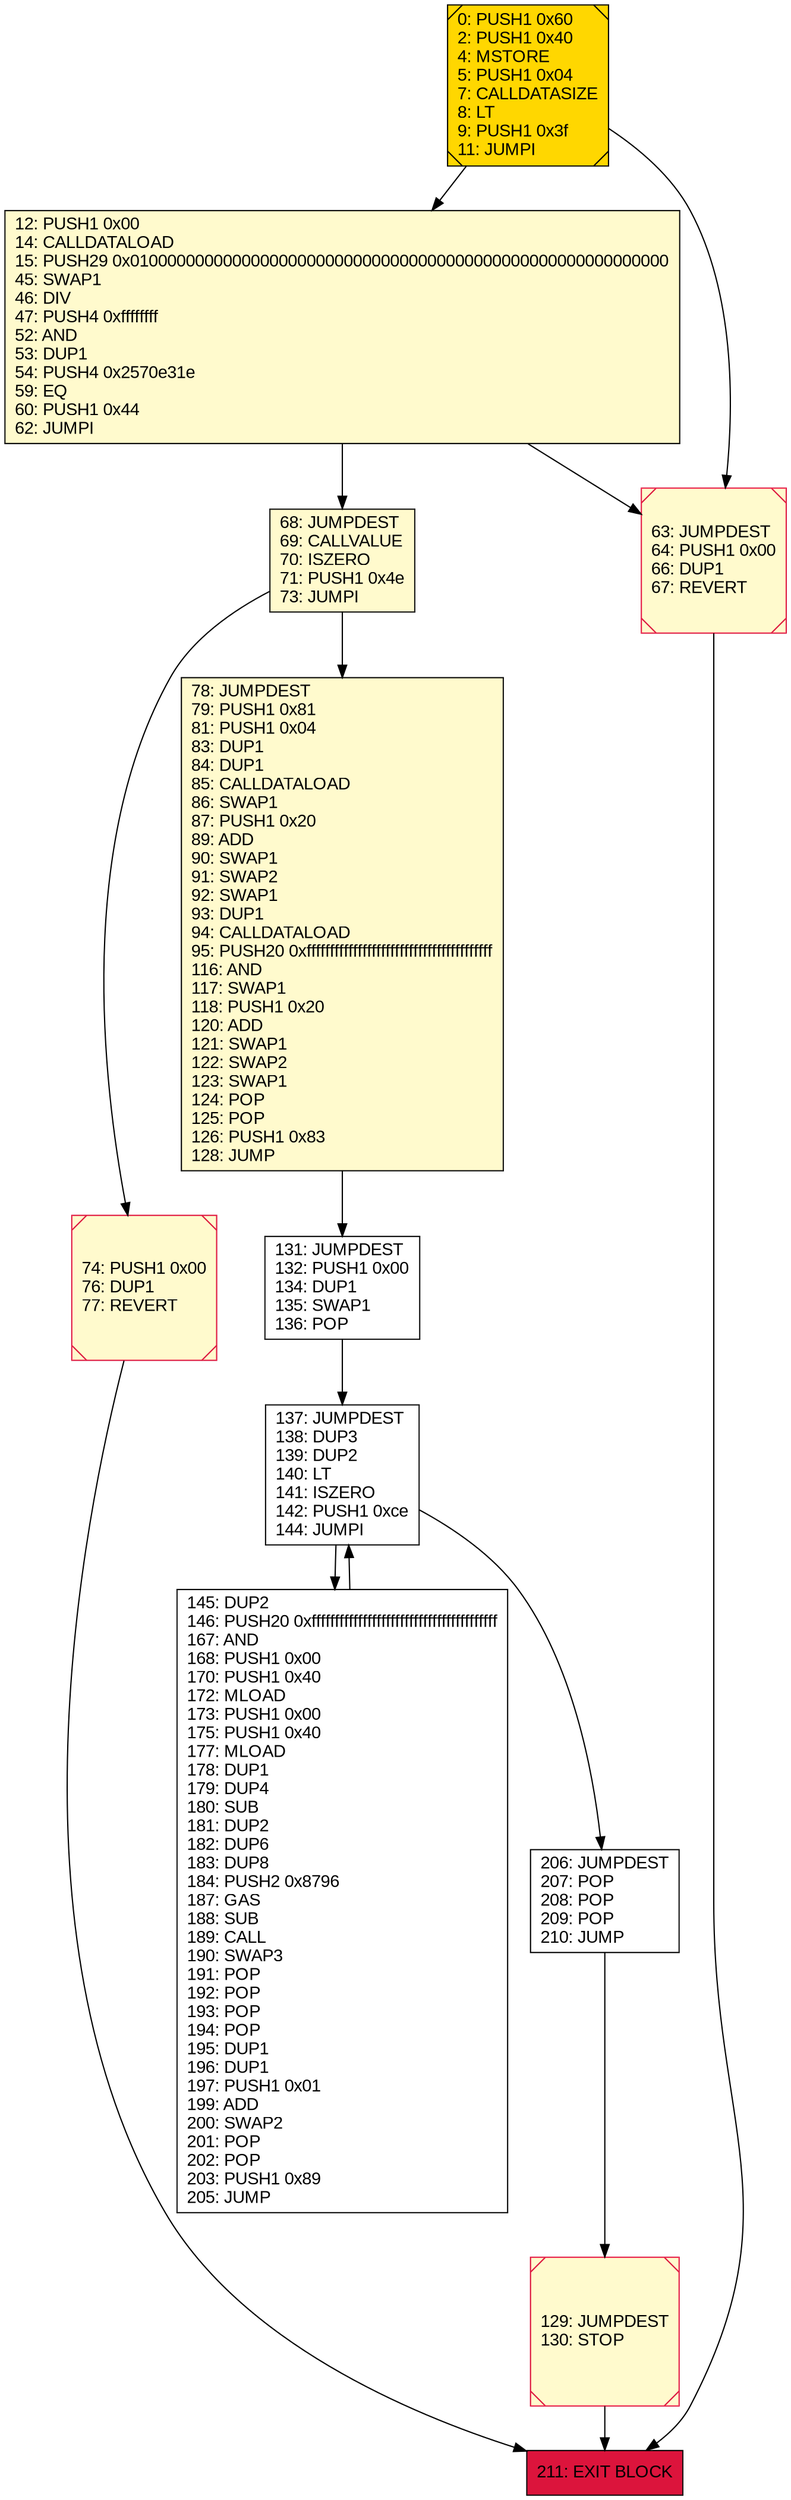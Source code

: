 digraph G {
bgcolor=transparent rankdir=UD;
node [shape=box style=filled color=black fillcolor=white fontname=arial fontcolor=black];
211 [label="211: EXIT BLOCK\l" fillcolor=crimson ];
129 [label="129: JUMPDEST\l130: STOP\l" fillcolor=lemonchiffon shape=Msquare color=crimson ];
137 [label="137: JUMPDEST\l138: DUP3\l139: DUP2\l140: LT\l141: ISZERO\l142: PUSH1 0xce\l144: JUMPI\l" ];
68 [label="68: JUMPDEST\l69: CALLVALUE\l70: ISZERO\l71: PUSH1 0x4e\l73: JUMPI\l" fillcolor=lemonchiffon ];
12 [label="12: PUSH1 0x00\l14: CALLDATALOAD\l15: PUSH29 0x0100000000000000000000000000000000000000000000000000000000\l45: SWAP1\l46: DIV\l47: PUSH4 0xffffffff\l52: AND\l53: DUP1\l54: PUSH4 0x2570e31e\l59: EQ\l60: PUSH1 0x44\l62: JUMPI\l" fillcolor=lemonchiffon ];
63 [label="63: JUMPDEST\l64: PUSH1 0x00\l66: DUP1\l67: REVERT\l" fillcolor=lemonchiffon shape=Msquare color=crimson ];
131 [label="131: JUMPDEST\l132: PUSH1 0x00\l134: DUP1\l135: SWAP1\l136: POP\l" ];
74 [label="74: PUSH1 0x00\l76: DUP1\l77: REVERT\l" fillcolor=lemonchiffon shape=Msquare color=crimson ];
0 [label="0: PUSH1 0x60\l2: PUSH1 0x40\l4: MSTORE\l5: PUSH1 0x04\l7: CALLDATASIZE\l8: LT\l9: PUSH1 0x3f\l11: JUMPI\l" fillcolor=lemonchiffon shape=Msquare fillcolor=gold ];
145 [label="145: DUP2\l146: PUSH20 0xffffffffffffffffffffffffffffffffffffffff\l167: AND\l168: PUSH1 0x00\l170: PUSH1 0x40\l172: MLOAD\l173: PUSH1 0x00\l175: PUSH1 0x40\l177: MLOAD\l178: DUP1\l179: DUP4\l180: SUB\l181: DUP2\l182: DUP6\l183: DUP8\l184: PUSH2 0x8796\l187: GAS\l188: SUB\l189: CALL\l190: SWAP3\l191: POP\l192: POP\l193: POP\l194: POP\l195: DUP1\l196: DUP1\l197: PUSH1 0x01\l199: ADD\l200: SWAP2\l201: POP\l202: POP\l203: PUSH1 0x89\l205: JUMP\l" ];
78 [label="78: JUMPDEST\l79: PUSH1 0x81\l81: PUSH1 0x04\l83: DUP1\l84: DUP1\l85: CALLDATALOAD\l86: SWAP1\l87: PUSH1 0x20\l89: ADD\l90: SWAP1\l91: SWAP2\l92: SWAP1\l93: DUP1\l94: CALLDATALOAD\l95: PUSH20 0xffffffffffffffffffffffffffffffffffffffff\l116: AND\l117: SWAP1\l118: PUSH1 0x20\l120: ADD\l121: SWAP1\l122: SWAP2\l123: SWAP1\l124: POP\l125: POP\l126: PUSH1 0x83\l128: JUMP\l" fillcolor=lemonchiffon ];
206 [label="206: JUMPDEST\l207: POP\l208: POP\l209: POP\l210: JUMP\l" ];
12 -> 63;
12 -> 68;
78 -> 131;
129 -> 211;
137 -> 206;
63 -> 211;
131 -> 137;
68 -> 74;
0 -> 12;
0 -> 63;
68 -> 78;
74 -> 211;
137 -> 145;
145 -> 137;
206 -> 129;
}